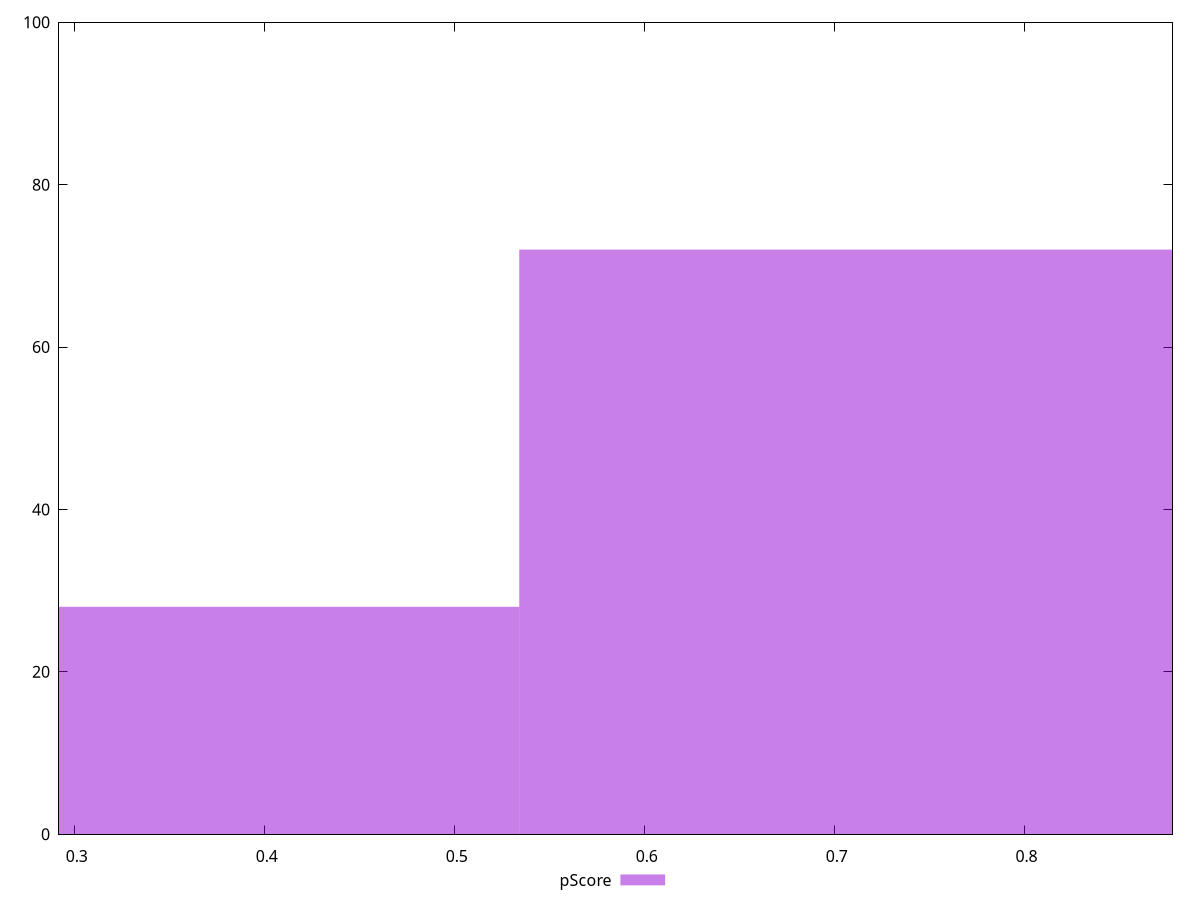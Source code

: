 reset

$pScore <<EOF
0.7119599460557489 72
0.35597997302787443 28
EOF

set key outside below
set boxwidth 0.35597997302787443
set xrange [0.2916698380456351:0.8778685453482123]
set yrange [0:100]
set trange [0:100]
set style fill transparent solid 0.5 noborder
set terminal svg size 640, 490 enhanced background rgb 'white'
set output "report_00015_2021-02-09T16-11-33.973Z/bootup-time/samples/pages+cached/pScore/histogram.svg"

plot $pScore title "pScore" with boxes

reset

